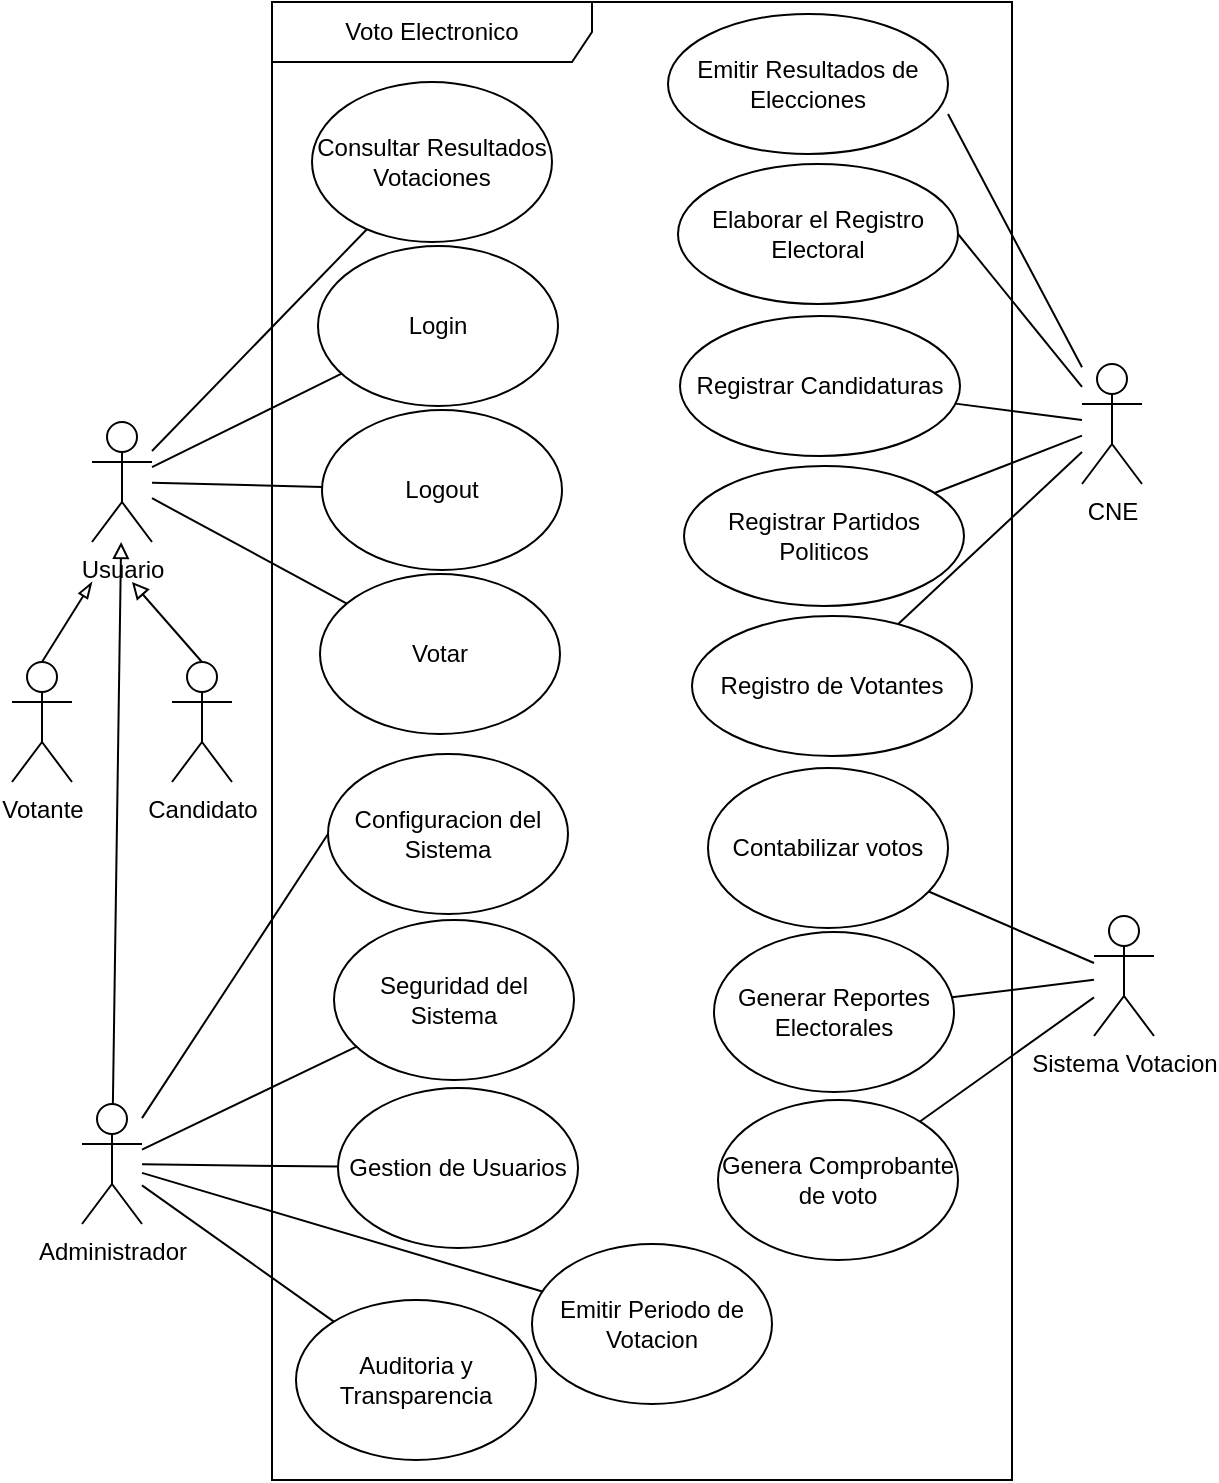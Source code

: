 <mxfile version="21.5.0" type="github" pages="5">
  <diagram name="VotoElectronico" id="5buqvQESy5piFprUBFC6">
    <mxGraphModel dx="838" dy="470" grid="0" gridSize="10" guides="0" tooltips="1" connect="1" arrows="1" fold="1" page="1" pageScale="1" pageWidth="827" pageHeight="1169" math="0" shadow="0">
      <root>
        <mxCell id="0" />
        <mxCell id="1" parent="0" />
        <mxCell id="qCWlScW4WdZnJxcrdLhM-10" style="rounded=0;orthogonalLoop=1;jettySize=auto;html=1;endArrow=none;endFill=0;" parent="1" source="qCWlScW4WdZnJxcrdLhM-1" target="qCWlScW4WdZnJxcrdLhM-8" edge="1">
          <mxGeometry relative="1" as="geometry" />
        </mxCell>
        <mxCell id="qCWlScW4WdZnJxcrdLhM-12" style="rounded=0;orthogonalLoop=1;jettySize=auto;html=1;endArrow=none;endFill=0;" parent="1" source="qCWlScW4WdZnJxcrdLhM-1" target="qCWlScW4WdZnJxcrdLhM-9" edge="1">
          <mxGeometry relative="1" as="geometry" />
        </mxCell>
        <mxCell id="qCWlScW4WdZnJxcrdLhM-26" style="rounded=0;orthogonalLoop=1;jettySize=auto;html=1;endArrow=none;endFill=0;" parent="1" source="qCWlScW4WdZnJxcrdLhM-1" target="qCWlScW4WdZnJxcrdLhM-25" edge="1">
          <mxGeometry relative="1" as="geometry" />
        </mxCell>
        <mxCell id="qCWlScW4WdZnJxcrdLhM-41" style="rounded=0;orthogonalLoop=1;jettySize=auto;html=1;endArrow=none;endFill=0;" parent="1" source="qCWlScW4WdZnJxcrdLhM-1" target="qCWlScW4WdZnJxcrdLhM-40" edge="1">
          <mxGeometry relative="1" as="geometry" />
        </mxCell>
        <mxCell id="qCWlScW4WdZnJxcrdLhM-1" value="Usuario" style="shape=umlActor;verticalLabelPosition=bottom;verticalAlign=top;html=1;outlineConnect=0;" parent="1" vertex="1">
          <mxGeometry x="170" y="280" width="30" height="60" as="geometry" />
        </mxCell>
        <mxCell id="qCWlScW4WdZnJxcrdLhM-6" style="rounded=0;orthogonalLoop=1;jettySize=auto;html=1;endArrow=block;endFill=0;exitX=0.5;exitY=0;exitDx=0;exitDy=0;exitPerimeter=0;" parent="1" source="qCWlScW4WdZnJxcrdLhM-2" edge="1">
          <mxGeometry relative="1" as="geometry">
            <mxPoint x="200" y="420" as="sourcePoint" />
            <mxPoint x="190" y="360" as="targetPoint" />
          </mxGeometry>
        </mxCell>
        <mxCell id="qCWlScW4WdZnJxcrdLhM-2" value="Candidato" style="shape=umlActor;verticalLabelPosition=bottom;verticalAlign=top;html=1;outlineConnect=0;" parent="1" vertex="1">
          <mxGeometry x="210" y="400" width="30" height="60" as="geometry" />
        </mxCell>
        <mxCell id="qCWlScW4WdZnJxcrdLhM-7" style="rounded=0;orthogonalLoop=1;jettySize=auto;html=1;endArrow=blockThin;endFill=0;exitX=0.5;exitY=0;exitDx=0;exitDy=0;exitPerimeter=0;" parent="1" source="qCWlScW4WdZnJxcrdLhM-3" edge="1">
          <mxGeometry relative="1" as="geometry">
            <mxPoint x="145" y="420" as="sourcePoint" />
            <mxPoint x="170" y="360" as="targetPoint" />
          </mxGeometry>
        </mxCell>
        <mxCell id="qCWlScW4WdZnJxcrdLhM-3" value="Votante" style="shape=umlActor;verticalLabelPosition=bottom;verticalAlign=top;html=1;outlineConnect=0;" parent="1" vertex="1">
          <mxGeometry x="130" y="400" width="30" height="60" as="geometry" />
        </mxCell>
        <mxCell id="uGterMtZVn7rVywb_9uQ-17" style="rounded=0;orthogonalLoop=1;jettySize=auto;html=1;endArrow=none;endFill=0;entryX=1;entryY=0.714;entryDx=0;entryDy=0;entryPerimeter=0;" edge="1" parent="1" source="qCWlScW4WdZnJxcrdLhM-15" target="kkECZEyMc4L2KNg1Ypse-2">
          <mxGeometry relative="1" as="geometry" />
        </mxCell>
        <mxCell id="uGterMtZVn7rVywb_9uQ-18" style="rounded=0;orthogonalLoop=1;jettySize=auto;html=1;entryX=1;entryY=0.5;entryDx=0;entryDy=0;endArrow=none;endFill=0;" edge="1" parent="1" source="qCWlScW4WdZnJxcrdLhM-15" target="kkECZEyMc4L2KNg1Ypse-3">
          <mxGeometry relative="1" as="geometry" />
        </mxCell>
        <mxCell id="uGterMtZVn7rVywb_9uQ-19" style="rounded=0;orthogonalLoop=1;jettySize=auto;html=1;endArrow=none;endFill=0;" edge="1" parent="1" source="qCWlScW4WdZnJxcrdLhM-15" target="kkECZEyMc4L2KNg1Ypse-4">
          <mxGeometry relative="1" as="geometry" />
        </mxCell>
        <mxCell id="uGterMtZVn7rVywb_9uQ-21" style="rounded=0;orthogonalLoop=1;jettySize=auto;html=1;endArrow=none;endFill=0;" edge="1" parent="1" source="qCWlScW4WdZnJxcrdLhM-15" target="kkECZEyMc4L2KNg1Ypse-5">
          <mxGeometry relative="1" as="geometry" />
        </mxCell>
        <mxCell id="uGterMtZVn7rVywb_9uQ-22" style="rounded=0;orthogonalLoop=1;jettySize=auto;html=1;endArrow=none;endFill=0;" edge="1" parent="1" source="qCWlScW4WdZnJxcrdLhM-15" target="kkECZEyMc4L2KNg1Ypse-1">
          <mxGeometry relative="1" as="geometry" />
        </mxCell>
        <mxCell id="qCWlScW4WdZnJxcrdLhM-15" value="CNE" style="shape=umlActor;verticalLabelPosition=bottom;verticalAlign=top;html=1;outlineConnect=0;" parent="1" vertex="1">
          <mxGeometry x="665" y="251" width="30" height="60" as="geometry" />
        </mxCell>
        <mxCell id="uGterMtZVn7rVywb_9uQ-23" style="rounded=0;orthogonalLoop=1;jettySize=auto;html=1;endArrow=none;endFill=0;" edge="1" parent="1" source="qCWlScW4WdZnJxcrdLhM-21" target="6VNELa395ZQZn2qLf8ns-1">
          <mxGeometry relative="1" as="geometry" />
        </mxCell>
        <mxCell id="uGterMtZVn7rVywb_9uQ-24" style="rounded=0;orthogonalLoop=1;jettySize=auto;html=1;endArrow=none;endFill=0;" edge="1" parent="1" source="qCWlScW4WdZnJxcrdLhM-21" target="6VNELa395ZQZn2qLf8ns-2">
          <mxGeometry relative="1" as="geometry" />
        </mxCell>
        <mxCell id="uGterMtZVn7rVywb_9uQ-25" style="rounded=0;orthogonalLoop=1;jettySize=auto;html=1;endArrow=none;endFill=0;" edge="1" parent="1" source="qCWlScW4WdZnJxcrdLhM-21" target="6VNELa395ZQZn2qLf8ns-3">
          <mxGeometry relative="1" as="geometry" />
        </mxCell>
        <mxCell id="qCWlScW4WdZnJxcrdLhM-21" value="Sistema Votacion" style="shape=umlActor;verticalLabelPosition=bottom;verticalAlign=top;html=1;outlineConnect=0;" parent="1" vertex="1">
          <mxGeometry x="671" y="527" width="30" height="60" as="geometry" />
        </mxCell>
        <mxCell id="uGterMtZVn7rVywb_9uQ-9" style="rounded=0;orthogonalLoop=1;jettySize=auto;html=1;endArrow=block;endFill=0;" edge="1" parent="1" source="qCWlScW4WdZnJxcrdLhM-23" target="qCWlScW4WdZnJxcrdLhM-1">
          <mxGeometry relative="1" as="geometry" />
        </mxCell>
        <mxCell id="uGterMtZVn7rVywb_9uQ-10" style="rounded=0;orthogonalLoop=1;jettySize=auto;html=1;entryX=0;entryY=0.5;entryDx=0;entryDy=0;endArrow=none;endFill=0;" edge="1" parent="1" source="qCWlScW4WdZnJxcrdLhM-23" target="uGterMtZVn7rVywb_9uQ-6">
          <mxGeometry relative="1" as="geometry" />
        </mxCell>
        <mxCell id="uGterMtZVn7rVywb_9uQ-11" style="rounded=0;orthogonalLoop=1;jettySize=auto;html=1;endArrow=none;endFill=0;" edge="1" parent="1" source="qCWlScW4WdZnJxcrdLhM-23" target="uGterMtZVn7rVywb_9uQ-5">
          <mxGeometry relative="1" as="geometry" />
        </mxCell>
        <mxCell id="uGterMtZVn7rVywb_9uQ-12" style="rounded=0;orthogonalLoop=1;jettySize=auto;html=1;endArrow=none;endFill=0;" edge="1" parent="1" source="qCWlScW4WdZnJxcrdLhM-23" target="uGterMtZVn7rVywb_9uQ-7">
          <mxGeometry relative="1" as="geometry" />
        </mxCell>
        <mxCell id="uGterMtZVn7rVywb_9uQ-13" style="rounded=0;orthogonalLoop=1;jettySize=auto;html=1;endArrow=none;endFill=0;" edge="1" parent="1" source="qCWlScW4WdZnJxcrdLhM-23" target="_SllBGiox1jJOV6LKdhr-9">
          <mxGeometry relative="1" as="geometry" />
        </mxCell>
        <mxCell id="uGterMtZVn7rVywb_9uQ-14" style="rounded=0;orthogonalLoop=1;jettySize=auto;html=1;endArrow=none;endFill=0;" edge="1" parent="1" source="qCWlScW4WdZnJxcrdLhM-23" target="_SllBGiox1jJOV6LKdhr-10">
          <mxGeometry relative="1" as="geometry" />
        </mxCell>
        <mxCell id="qCWlScW4WdZnJxcrdLhM-23" value="Administrador&lt;br&gt;" style="shape=umlActor;verticalLabelPosition=bottom;verticalAlign=top;html=1;outlineConnect=0;" parent="1" vertex="1">
          <mxGeometry x="165" y="621" width="30" height="60" as="geometry" />
        </mxCell>
        <mxCell id="qCWlScW4WdZnJxcrdLhM-40" value="Consultar Resultados Votaciones" style="ellipse;whiteSpace=wrap;html=1;" parent="1" vertex="1">
          <mxGeometry x="280" y="110" width="120" height="80" as="geometry" />
        </mxCell>
        <mxCell id="uGterMtZVn7rVywb_9uQ-26" value="Voto Electronico" style="shape=umlFrame;whiteSpace=wrap;html=1;pointerEvents=0;recursiveResize=0;container=1;collapsible=0;width=160;" vertex="1" parent="1">
          <mxGeometry x="260" y="70" width="370" height="739" as="geometry" />
        </mxCell>
        <mxCell id="qCWlScW4WdZnJxcrdLhM-8" value="Login" style="ellipse;whiteSpace=wrap;html=1;" parent="uGterMtZVn7rVywb_9uQ-26" vertex="1">
          <mxGeometry x="23" y="122" width="120" height="80" as="geometry" />
        </mxCell>
        <mxCell id="qCWlScW4WdZnJxcrdLhM-9" value="Logout" style="ellipse;whiteSpace=wrap;html=1;" parent="uGterMtZVn7rVywb_9uQ-26" vertex="1">
          <mxGeometry x="25" y="204" width="120" height="80" as="geometry" />
        </mxCell>
        <mxCell id="qCWlScW4WdZnJxcrdLhM-25" value="Votar" style="ellipse;whiteSpace=wrap;html=1;" parent="uGterMtZVn7rVywb_9uQ-26" vertex="1">
          <mxGeometry x="24" y="286" width="120" height="80" as="geometry" />
        </mxCell>
        <mxCell id="uGterMtZVn7rVywb_9uQ-6" value="Configuracion del Sistema" style="ellipse;whiteSpace=wrap;html=1;" vertex="1" parent="uGterMtZVn7rVywb_9uQ-26">
          <mxGeometry x="28" y="376" width="120" height="80" as="geometry" />
        </mxCell>
        <mxCell id="uGterMtZVn7rVywb_9uQ-5" value="Seguridad del Sistema" style="ellipse;whiteSpace=wrap;html=1;" vertex="1" parent="uGterMtZVn7rVywb_9uQ-26">
          <mxGeometry x="31" y="459" width="120" height="80" as="geometry" />
        </mxCell>
        <mxCell id="uGterMtZVn7rVywb_9uQ-7" value="Gestion de Usuarios" style="ellipse;whiteSpace=wrap;html=1;" vertex="1" parent="uGterMtZVn7rVywb_9uQ-26">
          <mxGeometry x="33" y="543" width="120" height="80" as="geometry" />
        </mxCell>
        <mxCell id="_SllBGiox1jJOV6LKdhr-9" value="Emitir Periodo de Votacion" style="ellipse;whiteSpace=wrap;html=1;" vertex="1" parent="uGterMtZVn7rVywb_9uQ-26">
          <mxGeometry x="130" y="621" width="120" height="80" as="geometry" />
        </mxCell>
        <mxCell id="_SllBGiox1jJOV6LKdhr-10" value="Auditoria y Transparencia" style="ellipse;whiteSpace=wrap;html=1;" vertex="1" parent="uGterMtZVn7rVywb_9uQ-26">
          <mxGeometry x="12" y="649" width="120" height="80" as="geometry" />
        </mxCell>
        <mxCell id="kkECZEyMc4L2KNg1Ypse-2" value="Emitir Resultados de Elecciones" style="ellipse;whiteSpace=wrap;html=1;" vertex="1" parent="uGterMtZVn7rVywb_9uQ-26">
          <mxGeometry x="198" y="6" width="140" height="70" as="geometry" />
        </mxCell>
        <mxCell id="kkECZEyMc4L2KNg1Ypse-3" value="Elaborar el Registro Electoral" style="ellipse;whiteSpace=wrap;html=1;" vertex="1" parent="uGterMtZVn7rVywb_9uQ-26">
          <mxGeometry x="203" y="81" width="140" height="70" as="geometry" />
        </mxCell>
        <mxCell id="kkECZEyMc4L2KNg1Ypse-4" value="Registrar Candidaturas" style="ellipse;whiteSpace=wrap;html=1;" vertex="1" parent="uGterMtZVn7rVywb_9uQ-26">
          <mxGeometry x="204" y="157" width="140" height="70" as="geometry" />
        </mxCell>
        <mxCell id="kkECZEyMc4L2KNg1Ypse-5" value="Registrar Partidos Politicos" style="ellipse;whiteSpace=wrap;html=1;" vertex="1" parent="uGterMtZVn7rVywb_9uQ-26">
          <mxGeometry x="206" y="232" width="140" height="70" as="geometry" />
        </mxCell>
        <mxCell id="kkECZEyMc4L2KNg1Ypse-1" value="Registro de Votantes" style="ellipse;whiteSpace=wrap;html=1;" vertex="1" parent="uGterMtZVn7rVywb_9uQ-26">
          <mxGeometry x="210" y="307" width="140" height="70" as="geometry" />
        </mxCell>
        <mxCell id="6VNELa395ZQZn2qLf8ns-1" value="Contabilizar votos" style="ellipse;whiteSpace=wrap;html=1;" vertex="1" parent="uGterMtZVn7rVywb_9uQ-26">
          <mxGeometry x="218" y="383" width="120" height="80" as="geometry" />
        </mxCell>
        <mxCell id="6VNELa395ZQZn2qLf8ns-2" value="Generar Reportes Electorales" style="ellipse;whiteSpace=wrap;html=1;" vertex="1" parent="uGterMtZVn7rVywb_9uQ-26">
          <mxGeometry x="221" y="465" width="120" height="80" as="geometry" />
        </mxCell>
        <mxCell id="6VNELa395ZQZn2qLf8ns-3" value="Genera Comprobante de voto" style="ellipse;whiteSpace=wrap;html=1;" vertex="1" parent="uGterMtZVn7rVywb_9uQ-26">
          <mxGeometry x="223" y="549" width="120" height="80" as="geometry" />
        </mxCell>
      </root>
    </mxGraphModel>
  </diagram>
  <diagram id="2r7nRZzEwL9vx8wiLtVn" name="Ingresar ">
    <mxGraphModel dx="880" dy="494" grid="0" gridSize="10" guides="1" tooltips="1" connect="1" arrows="1" fold="1" page="1" pageScale="1" pageWidth="827" pageHeight="1169" math="0" shadow="0">
      <root>
        <mxCell id="0" />
        <mxCell id="1" parent="0" />
        <mxCell id="9vanCEJLN76BnUJzR0cD-12" style="rounded=0;orthogonalLoop=1;jettySize=auto;html=1;endArrow=none;endFill=0;" edge="1" parent="1" source="5cQqjI4SIWB6Ue6Nygpl-5" target="9vanCEJLN76BnUJzR0cD-8">
          <mxGeometry relative="1" as="geometry" />
        </mxCell>
        <mxCell id="9vanCEJLN76BnUJzR0cD-13" style="rounded=0;orthogonalLoop=1;jettySize=auto;html=1;endArrow=none;endFill=0;" edge="1" parent="1" source="5cQqjI4SIWB6Ue6Nygpl-5" target="9vanCEJLN76BnUJzR0cD-9">
          <mxGeometry relative="1" as="geometry" />
        </mxCell>
        <mxCell id="9vanCEJLN76BnUJzR0cD-14" style="rounded=0;orthogonalLoop=1;jettySize=auto;html=1;endArrow=none;endFill=0;" edge="1" parent="1" source="5cQqjI4SIWB6Ue6Nygpl-5" target="9vanCEJLN76BnUJzR0cD-10">
          <mxGeometry relative="1" as="geometry" />
        </mxCell>
        <mxCell id="5cQqjI4SIWB6Ue6Nygpl-5" value="Usuario" style="shape=umlActor;verticalLabelPosition=bottom;verticalAlign=top;html=1;outlineConnect=0;" vertex="1" parent="1">
          <mxGeometry x="180" y="230" width="30" height="60" as="geometry" />
        </mxCell>
        <mxCell id="9vanCEJLN76BnUJzR0cD-5" style="rounded=0;orthogonalLoop=1;jettySize=auto;html=1;endArrow=block;endFill=0;" edge="1" parent="1" source="5cQqjI4SIWB6Ue6Nygpl-6" target="5cQqjI4SIWB6Ue6Nygpl-5">
          <mxGeometry relative="1" as="geometry" />
        </mxCell>
        <mxCell id="5cQqjI4SIWB6Ue6Nygpl-6" value="Administrador" style="shape=umlActor;verticalLabelPosition=bottom;verticalAlign=top;html=1;outlineConnect=0;" vertex="1" parent="1">
          <mxGeometry x="100" y="340" width="30" height="60" as="geometry" />
        </mxCell>
        <mxCell id="9vanCEJLN76BnUJzR0cD-4" style="rounded=0;orthogonalLoop=1;jettySize=auto;html=1;endArrow=block;endFill=0;" edge="1" parent="1" source="5cQqjI4SIWB6Ue6Nygpl-7" target="5cQqjI4SIWB6Ue6Nygpl-5">
          <mxGeometry relative="1" as="geometry" />
        </mxCell>
        <mxCell id="5cQqjI4SIWB6Ue6Nygpl-7" value="Candidato" style="shape=umlActor;verticalLabelPosition=bottom;verticalAlign=top;html=1;outlineConnect=0;" vertex="1" parent="1">
          <mxGeometry x="190" y="350" width="30" height="60" as="geometry" />
        </mxCell>
        <mxCell id="9vanCEJLN76BnUJzR0cD-3" style="rounded=0;orthogonalLoop=1;jettySize=auto;html=1;entryX=0.5;entryY=0.5;entryDx=0;entryDy=0;entryPerimeter=0;endArrow=block;endFill=0;" edge="1" parent="1" source="9vanCEJLN76BnUJzR0cD-2" target="5cQqjI4SIWB6Ue6Nygpl-5">
          <mxGeometry relative="1" as="geometry" />
        </mxCell>
        <mxCell id="9vanCEJLN76BnUJzR0cD-2" value="Votante" style="shape=umlActor;verticalLabelPosition=bottom;verticalAlign=top;html=1;outlineConnect=0;" vertex="1" parent="1">
          <mxGeometry x="260" y="350" width="30" height="60" as="geometry" />
        </mxCell>
        <mxCell id="9vanCEJLN76BnUJzR0cD-8" value="Votar" style="ellipse;whiteSpace=wrap;html=1;" vertex="1" parent="1">
          <mxGeometry x="360" y="160" width="140" height="70" as="geometry" />
        </mxCell>
        <mxCell id="9vanCEJLN76BnUJzR0cD-9" value="Login" style="ellipse;whiteSpace=wrap;html=1;" vertex="1" parent="1">
          <mxGeometry x="360" y="250" width="140" height="70" as="geometry" />
        </mxCell>
        <mxCell id="9vanCEJLN76BnUJzR0cD-10" value="Logout" style="ellipse;whiteSpace=wrap;html=1;" vertex="1" parent="1">
          <mxGeometry x="360" y="330" width="140" height="70" as="geometry" />
        </mxCell>
        <mxCell id="9vanCEJLN76BnUJzR0cD-11" value="Ingreso" style="shape=umlFrame;whiteSpace=wrap;html=1;pointerEvents=0;recursiveResize=0;container=1;collapsible=0;width=160;" vertex="1" parent="1">
          <mxGeometry x="315" y="120" width="230" height="290" as="geometry" />
        </mxCell>
      </root>
    </mxGraphModel>
  </diagram>
  <diagram id="iiTt7zu55rXoDKIvUKiI" name="CNE">
    <mxGraphModel dx="880" dy="494" grid="0" gridSize="10" guides="1" tooltips="1" connect="1" arrows="1" fold="1" page="1" pageScale="1" pageWidth="827" pageHeight="1169" math="0" shadow="0">
      <root>
        <mxCell id="0" />
        <mxCell id="1" parent="0" />
        <mxCell id="1mlhK6JLI9fTpifjq_ZT-2" style="rounded=0;orthogonalLoop=1;jettySize=auto;html=1;endArrow=none;endFill=0;entryX=0;entryY=0.5;entryDx=0;entryDy=0;" edge="1" parent="1" source="FfKitafTL--7LBquHAAf-1" target="Rfa_3gpeNTopw8N09M4J-1">
          <mxGeometry relative="1" as="geometry" />
        </mxCell>
        <mxCell id="1mlhK6JLI9fTpifjq_ZT-3" style="rounded=0;orthogonalLoop=1;jettySize=auto;html=1;endArrow=none;endFill=0;" edge="1" parent="1" source="FfKitafTL--7LBquHAAf-1" target="M2QUf86fSFU831zgfEd2-1">
          <mxGeometry relative="1" as="geometry" />
        </mxCell>
        <mxCell id="1mlhK6JLI9fTpifjq_ZT-4" style="rounded=0;orthogonalLoop=1;jettySize=auto;html=1;endArrow=none;endFill=0;" edge="1" parent="1" source="FfKitafTL--7LBquHAAf-1" target="Rfa_3gpeNTopw8N09M4J-2">
          <mxGeometry relative="1" as="geometry" />
        </mxCell>
        <mxCell id="1mlhK6JLI9fTpifjq_ZT-5" style="rounded=0;orthogonalLoop=1;jettySize=auto;html=1;endArrow=none;endFill=0;" edge="1" parent="1" source="FfKitafTL--7LBquHAAf-1" target="Rfa_3gpeNTopw8N09M4J-3">
          <mxGeometry relative="1" as="geometry" />
        </mxCell>
        <mxCell id="1mlhK6JLI9fTpifjq_ZT-6" style="rounded=0;orthogonalLoop=1;jettySize=auto;html=1;endArrow=none;endFill=0;" edge="1" parent="1" source="FfKitafTL--7LBquHAAf-1" target="Rfa_3gpeNTopw8N09M4J-4">
          <mxGeometry relative="1" as="geometry" />
        </mxCell>
        <mxCell id="FfKitafTL--7LBquHAAf-1" value="CNE" style="shape=umlActor;verticalLabelPosition=bottom;verticalAlign=top;html=1;outlineConnect=0;" vertex="1" parent="1">
          <mxGeometry x="200" y="200" width="30" height="60" as="geometry" />
        </mxCell>
        <mxCell id="M2QUf86fSFU831zgfEd2-1" value="Elaborar el Registro Electoral" style="ellipse;whiteSpace=wrap;html=1;" vertex="1" parent="1">
          <mxGeometry x="330" y="130" width="140" height="70" as="geometry" />
        </mxCell>
        <mxCell id="Rfa_3gpeNTopw8N09M4J-1" value="Emitir Resultados de Elecciones" style="ellipse;whiteSpace=wrap;html=1;" vertex="1" parent="1">
          <mxGeometry x="330" y="50" width="140" height="70" as="geometry" />
        </mxCell>
        <mxCell id="Rfa_3gpeNTopw8N09M4J-2" value="Registrar Candidaturas" style="ellipse;whiteSpace=wrap;html=1;" vertex="1" parent="1">
          <mxGeometry x="330" y="210" width="140" height="70" as="geometry" />
        </mxCell>
        <mxCell id="Rfa_3gpeNTopw8N09M4J-3" value="Registrar Partidos Politicos" style="ellipse;whiteSpace=wrap;html=1;" vertex="1" parent="1">
          <mxGeometry x="330" y="280" width="140" height="70" as="geometry" />
        </mxCell>
        <mxCell id="Rfa_3gpeNTopw8N09M4J-4" value="Registro de Votantes" style="ellipse;whiteSpace=wrap;html=1;" vertex="1" parent="1">
          <mxGeometry x="330" y="360" width="140" height="70" as="geometry" />
        </mxCell>
        <mxCell id="1mlhK6JLI9fTpifjq_ZT-1" value="Registro" style="shape=umlFrame;whiteSpace=wrap;html=1;pointerEvents=0;recursiveResize=0;container=1;collapsible=0;width=160;" vertex="1" parent="1">
          <mxGeometry x="300" y="10" width="190" height="440" as="geometry" />
        </mxCell>
        <mxCell id="J53zLokcmxNOJoy030X2-1" value="Emitir Resultados de Elecciones" style="ellipse;whiteSpace=wrap;html=1;" vertex="1" parent="1">
          <mxGeometry x="330" y="50" width="140" height="70" as="geometry" />
        </mxCell>
        <mxCell id="J53zLokcmxNOJoy030X2-2" value="Elaborar el Registro Electoral" style="ellipse;whiteSpace=wrap;html=1;" vertex="1" parent="1">
          <mxGeometry x="330" y="130" width="140" height="70" as="geometry" />
        </mxCell>
        <mxCell id="J53zLokcmxNOJoy030X2-3" value="Registrar Candidaturas" style="ellipse;whiteSpace=wrap;html=1;" vertex="1" parent="1">
          <mxGeometry x="330" y="210" width="140" height="70" as="geometry" />
        </mxCell>
        <mxCell id="J53zLokcmxNOJoy030X2-4" value="Registrar Partidos Politicos" style="ellipse;whiteSpace=wrap;html=1;" vertex="1" parent="1">
          <mxGeometry x="330" y="280" width="140" height="70" as="geometry" />
        </mxCell>
      </root>
    </mxGraphModel>
  </diagram>
  <diagram id="FbtIMFqqZ9pN-2keMQrg" name="Sistema Votacion">
    <mxGraphModel dx="880" dy="494" grid="0" gridSize="10" guides="1" tooltips="1" connect="1" arrows="1" fold="1" page="1" pageScale="1" pageWidth="827" pageHeight="1169" math="0" shadow="0">
      <root>
        <mxCell id="0" />
        <mxCell id="1" parent="0" />
        <mxCell id="VO6rP8cIfNPvKgx7D1Qz-5" style="rounded=0;orthogonalLoop=1;jettySize=auto;html=1;endArrow=none;endFill=0;" edge="1" parent="1" source="cJqE3ROEIDzioLiTRhqF-1" target="VO6rP8cIfNPvKgx7D1Qz-1">
          <mxGeometry relative="1" as="geometry" />
        </mxCell>
        <mxCell id="VO6rP8cIfNPvKgx7D1Qz-6" style="rounded=0;orthogonalLoop=1;jettySize=auto;html=1;endArrow=none;endFill=0;" edge="1" parent="1" source="cJqE3ROEIDzioLiTRhqF-1" target="VO6rP8cIfNPvKgx7D1Qz-2">
          <mxGeometry relative="1" as="geometry" />
        </mxCell>
        <mxCell id="VO6rP8cIfNPvKgx7D1Qz-7" style="rounded=0;orthogonalLoop=1;jettySize=auto;html=1;endArrow=none;endFill=0;" edge="1" parent="1" source="cJqE3ROEIDzioLiTRhqF-1" target="VO6rP8cIfNPvKgx7D1Qz-3">
          <mxGeometry relative="1" as="geometry" />
        </mxCell>
        <mxCell id="cJqE3ROEIDzioLiTRhqF-1" value="Sistema Votacion" style="shape=umlActor;verticalLabelPosition=bottom;verticalAlign=top;html=1;" vertex="1" parent="1">
          <mxGeometry x="220" y="200" width="30" height="60" as="geometry" />
        </mxCell>
        <mxCell id="VO6rP8cIfNPvKgx7D1Qz-1" value="Contabilizar votos" style="ellipse;whiteSpace=wrap;html=1;" vertex="1" parent="1">
          <mxGeometry x="354" y="110" width="120" height="80" as="geometry" />
        </mxCell>
        <mxCell id="VO6rP8cIfNPvKgx7D1Qz-2" value="Generar Reportes Electorales" style="ellipse;whiteSpace=wrap;html=1;" vertex="1" parent="1">
          <mxGeometry x="354" y="200" width="120" height="80" as="geometry" />
        </mxCell>
        <mxCell id="VO6rP8cIfNPvKgx7D1Qz-4" value="Sistema Votacion" style="shape=umlFrame;whiteSpace=wrap;html=1;pointerEvents=0;recursiveResize=0;container=1;collapsible=0;width=160;" vertex="1" parent="1">
          <mxGeometry x="330" y="70" width="180" height="320" as="geometry" />
        </mxCell>
        <mxCell id="VO6rP8cIfNPvKgx7D1Qz-3" value="Genera Comprobante de voto" style="ellipse;whiteSpace=wrap;html=1;" vertex="1" parent="VO6rP8cIfNPvKgx7D1Qz-4">
          <mxGeometry x="24" y="230" width="120" height="80" as="geometry" />
        </mxCell>
      </root>
    </mxGraphModel>
  </diagram>
  <diagram id="iC70ESdW10v6M1T1dY5E" name="Administracion">
    <mxGraphModel dx="880" dy="494" grid="0" gridSize="10" guides="1" tooltips="1" connect="1" arrows="1" fold="1" page="1" pageScale="1" pageWidth="827" pageHeight="1169" math="0" shadow="0">
      <root>
        <mxCell id="0" />
        <mxCell id="1" parent="0" />
        <mxCell id="loHFgxAPp5NPjs2PKl2f-3" style="rounded=0;orthogonalLoop=1;jettySize=auto;html=1;endArrow=none;endFill=0;" edge="1" parent="1" source="T5-O5vF89xdaS60TyUxQ-1" target="3dR30GKunRfLjVvHA0mB-1">
          <mxGeometry relative="1" as="geometry" />
        </mxCell>
        <mxCell id="loHFgxAPp5NPjs2PKl2f-4" style="rounded=0;orthogonalLoop=1;jettySize=auto;html=1;endArrow=none;endFill=0;" edge="1" parent="1" source="T5-O5vF89xdaS60TyUxQ-1" target="-wkLC9EyMeuclZGVImKb-1">
          <mxGeometry relative="1" as="geometry" />
        </mxCell>
        <mxCell id="loHFgxAPp5NPjs2PKl2f-5" style="rounded=0;orthogonalLoop=1;jettySize=auto;html=1;endArrow=none;endFill=0;" edge="1" parent="1" source="T5-O5vF89xdaS60TyUxQ-1" target="-wkLC9EyMeuclZGVImKb-2">
          <mxGeometry relative="1" as="geometry" />
        </mxCell>
        <mxCell id="loHFgxAPp5NPjs2PKl2f-6" style="rounded=0;orthogonalLoop=1;jettySize=auto;html=1;endArrow=none;endFill=0;" edge="1" parent="1" source="T5-O5vF89xdaS60TyUxQ-1" target="oG1qEbUM3sS17OxUyPgA-1">
          <mxGeometry relative="1" as="geometry" />
        </mxCell>
        <mxCell id="loHFgxAPp5NPjs2PKl2f-7" style="rounded=0;orthogonalLoop=1;jettySize=auto;html=1;endArrow=none;endFill=0;" edge="1" parent="1" source="T5-O5vF89xdaS60TyUxQ-1" target="loHFgxAPp5NPjs2PKl2f-1">
          <mxGeometry relative="1" as="geometry" />
        </mxCell>
        <mxCell id="T5-O5vF89xdaS60TyUxQ-1" value="Administrador" style="shape=umlActor;verticalLabelPosition=bottom;verticalAlign=top;html=1;sketch=1;curveFitting=1;jiggle=2;" vertex="1" parent="1">
          <mxGeometry x="280" y="290" width="30" height="60" as="geometry" />
        </mxCell>
        <mxCell id="3dR30GKunRfLjVvHA0mB-1" value="Configuracion del Sistema" style="ellipse;whiteSpace=wrap;html=1;" vertex="1" parent="1">
          <mxGeometry x="414" y="120" width="120" height="80" as="geometry" />
        </mxCell>
        <mxCell id="-wkLC9EyMeuclZGVImKb-1" value="Seguridad del Sistema" style="ellipse;whiteSpace=wrap;html=1;" vertex="1" parent="1">
          <mxGeometry x="414" y="210" width="120" height="80" as="geometry" />
        </mxCell>
        <mxCell id="-wkLC9EyMeuclZGVImKb-2" value="Gestion de Usuarios" style="ellipse;whiteSpace=wrap;html=1;" vertex="1" parent="1">
          <mxGeometry x="414" y="300" width="120" height="80" as="geometry" />
        </mxCell>
        <mxCell id="oG1qEbUM3sS17OxUyPgA-1" value="Emitir Periodo de Votacion" style="ellipse;whiteSpace=wrap;html=1;" vertex="1" parent="1">
          <mxGeometry x="414" y="390" width="120" height="80" as="geometry" />
        </mxCell>
        <mxCell id="loHFgxAPp5NPjs2PKl2f-1" value="Auditoria y Transparencia" style="ellipse;whiteSpace=wrap;html=1;" vertex="1" parent="1">
          <mxGeometry x="414" y="480" width="120" height="80" as="geometry" />
        </mxCell>
        <mxCell id="loHFgxAPp5NPjs2PKl2f-2" value="Diagram Heading" style="shape=umlFrame;whiteSpace=wrap;html=1;pointerEvents=0;recursiveResize=0;container=1;collapsible=0;width=160;" vertex="1" parent="1">
          <mxGeometry x="380" y="80" width="180" height="490" as="geometry" />
        </mxCell>
      </root>
    </mxGraphModel>
  </diagram>
</mxfile>
